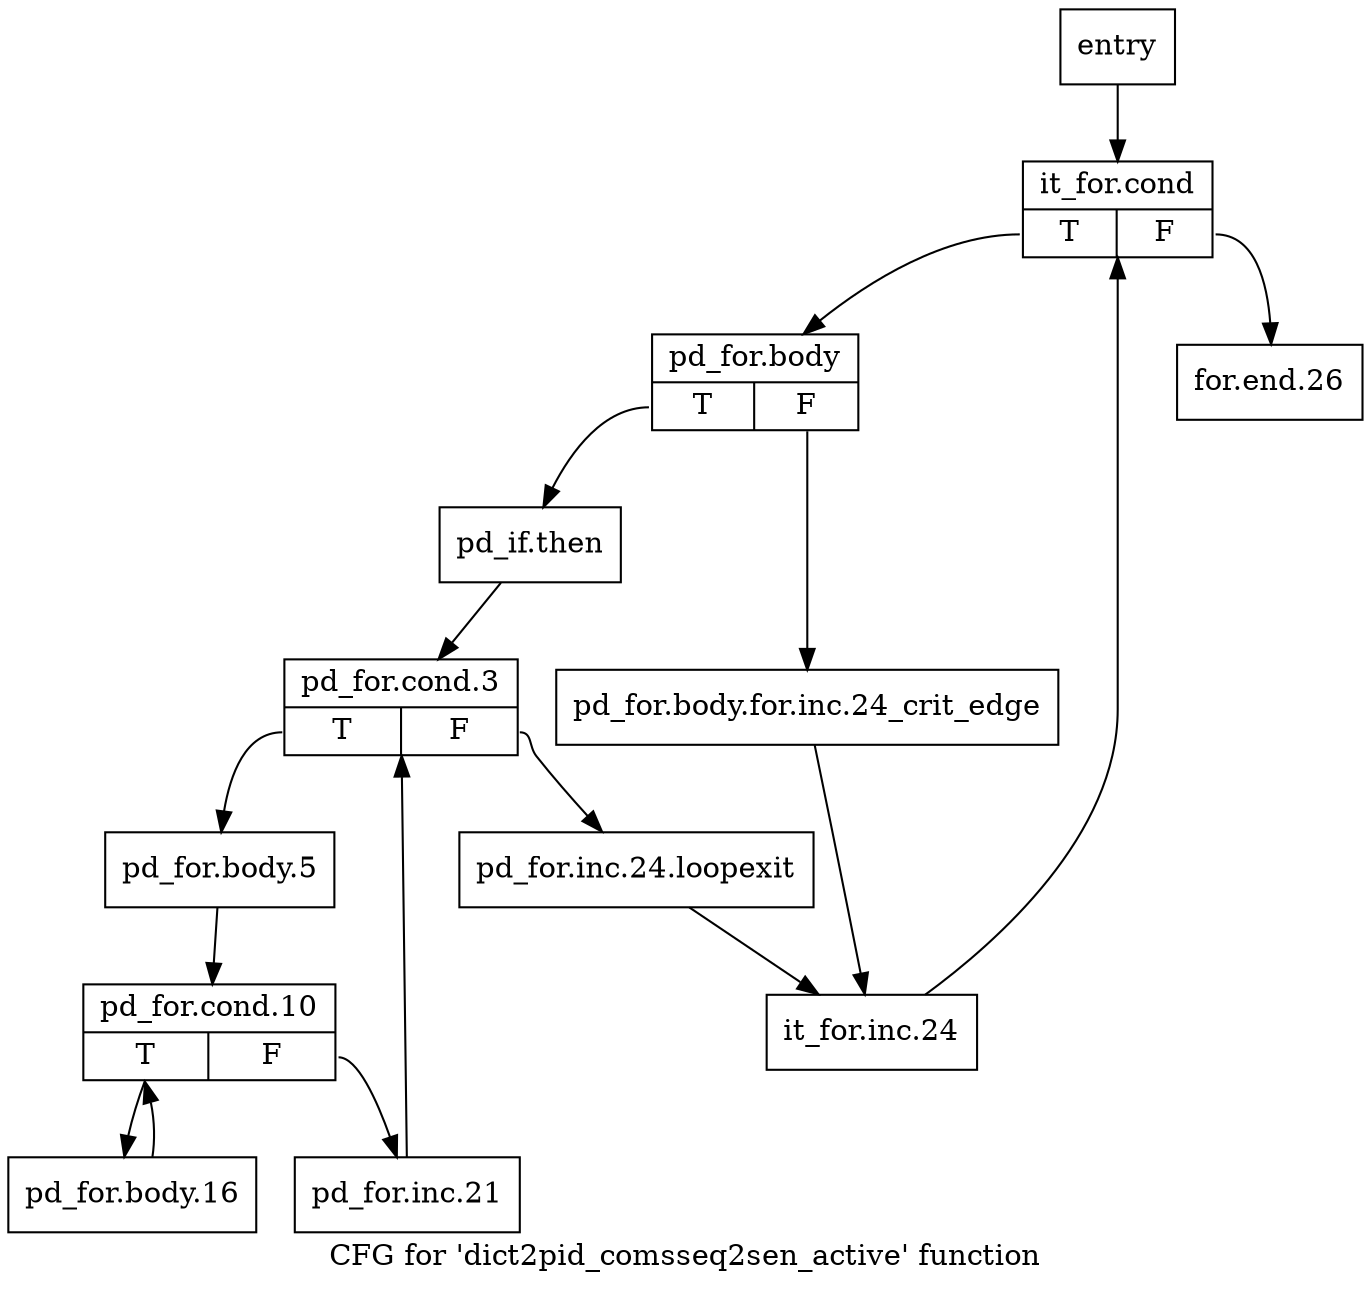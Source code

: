 digraph "CFG for 'dict2pid_comsseq2sen_active' function" {
	label="CFG for 'dict2pid_comsseq2sen_active' function";

	Node0xe1b290 [shape=record,label="{entry}"];
	Node0xe1b290 -> Node0xe1b2e0;
	Node0xe1b2e0 [shape=record,label="{it_for.cond|{<s0>T|<s1>F}}"];
	Node0xe1b2e0:s0 -> Node0xe1b330;
	Node0xe1b2e0:s1 -> Node0xe1b650;
	Node0xe1b330 [shape=record,label="{pd_for.body|{<s0>T|<s1>F}}"];
	Node0xe1b330:s0 -> Node0xe1b3d0;
	Node0xe1b330:s1 -> Node0xe1b380;
	Node0xe1b380 [shape=record,label="{pd_for.body.for.inc.24_crit_edge}"];
	Node0xe1b380 -> Node0xe1b600;
	Node0xe1b3d0 [shape=record,label="{pd_if.then}"];
	Node0xe1b3d0 -> Node0xe1b420;
	Node0xe1b420 [shape=record,label="{pd_for.cond.3|{<s0>T|<s1>F}}"];
	Node0xe1b420:s0 -> Node0xe1b470;
	Node0xe1b420:s1 -> Node0xe1b5b0;
	Node0xe1b470 [shape=record,label="{pd_for.body.5}"];
	Node0xe1b470 -> Node0xe1b4c0;
	Node0xe1b4c0 [shape=record,label="{pd_for.cond.10|{<s0>T|<s1>F}}"];
	Node0xe1b4c0:s0 -> Node0xe1b510;
	Node0xe1b4c0:s1 -> Node0xe1b560;
	Node0xe1b510 [shape=record,label="{pd_for.body.16}"];
	Node0xe1b510 -> Node0xe1b4c0;
	Node0xe1b560 [shape=record,label="{pd_for.inc.21}"];
	Node0xe1b560 -> Node0xe1b420;
	Node0xe1b5b0 [shape=record,label="{pd_for.inc.24.loopexit}"];
	Node0xe1b5b0 -> Node0xe1b600;
	Node0xe1b600 [shape=record,label="{it_for.inc.24}"];
	Node0xe1b600 -> Node0xe1b2e0;
	Node0xe1b650 [shape=record,label="{for.end.26}"];
}
